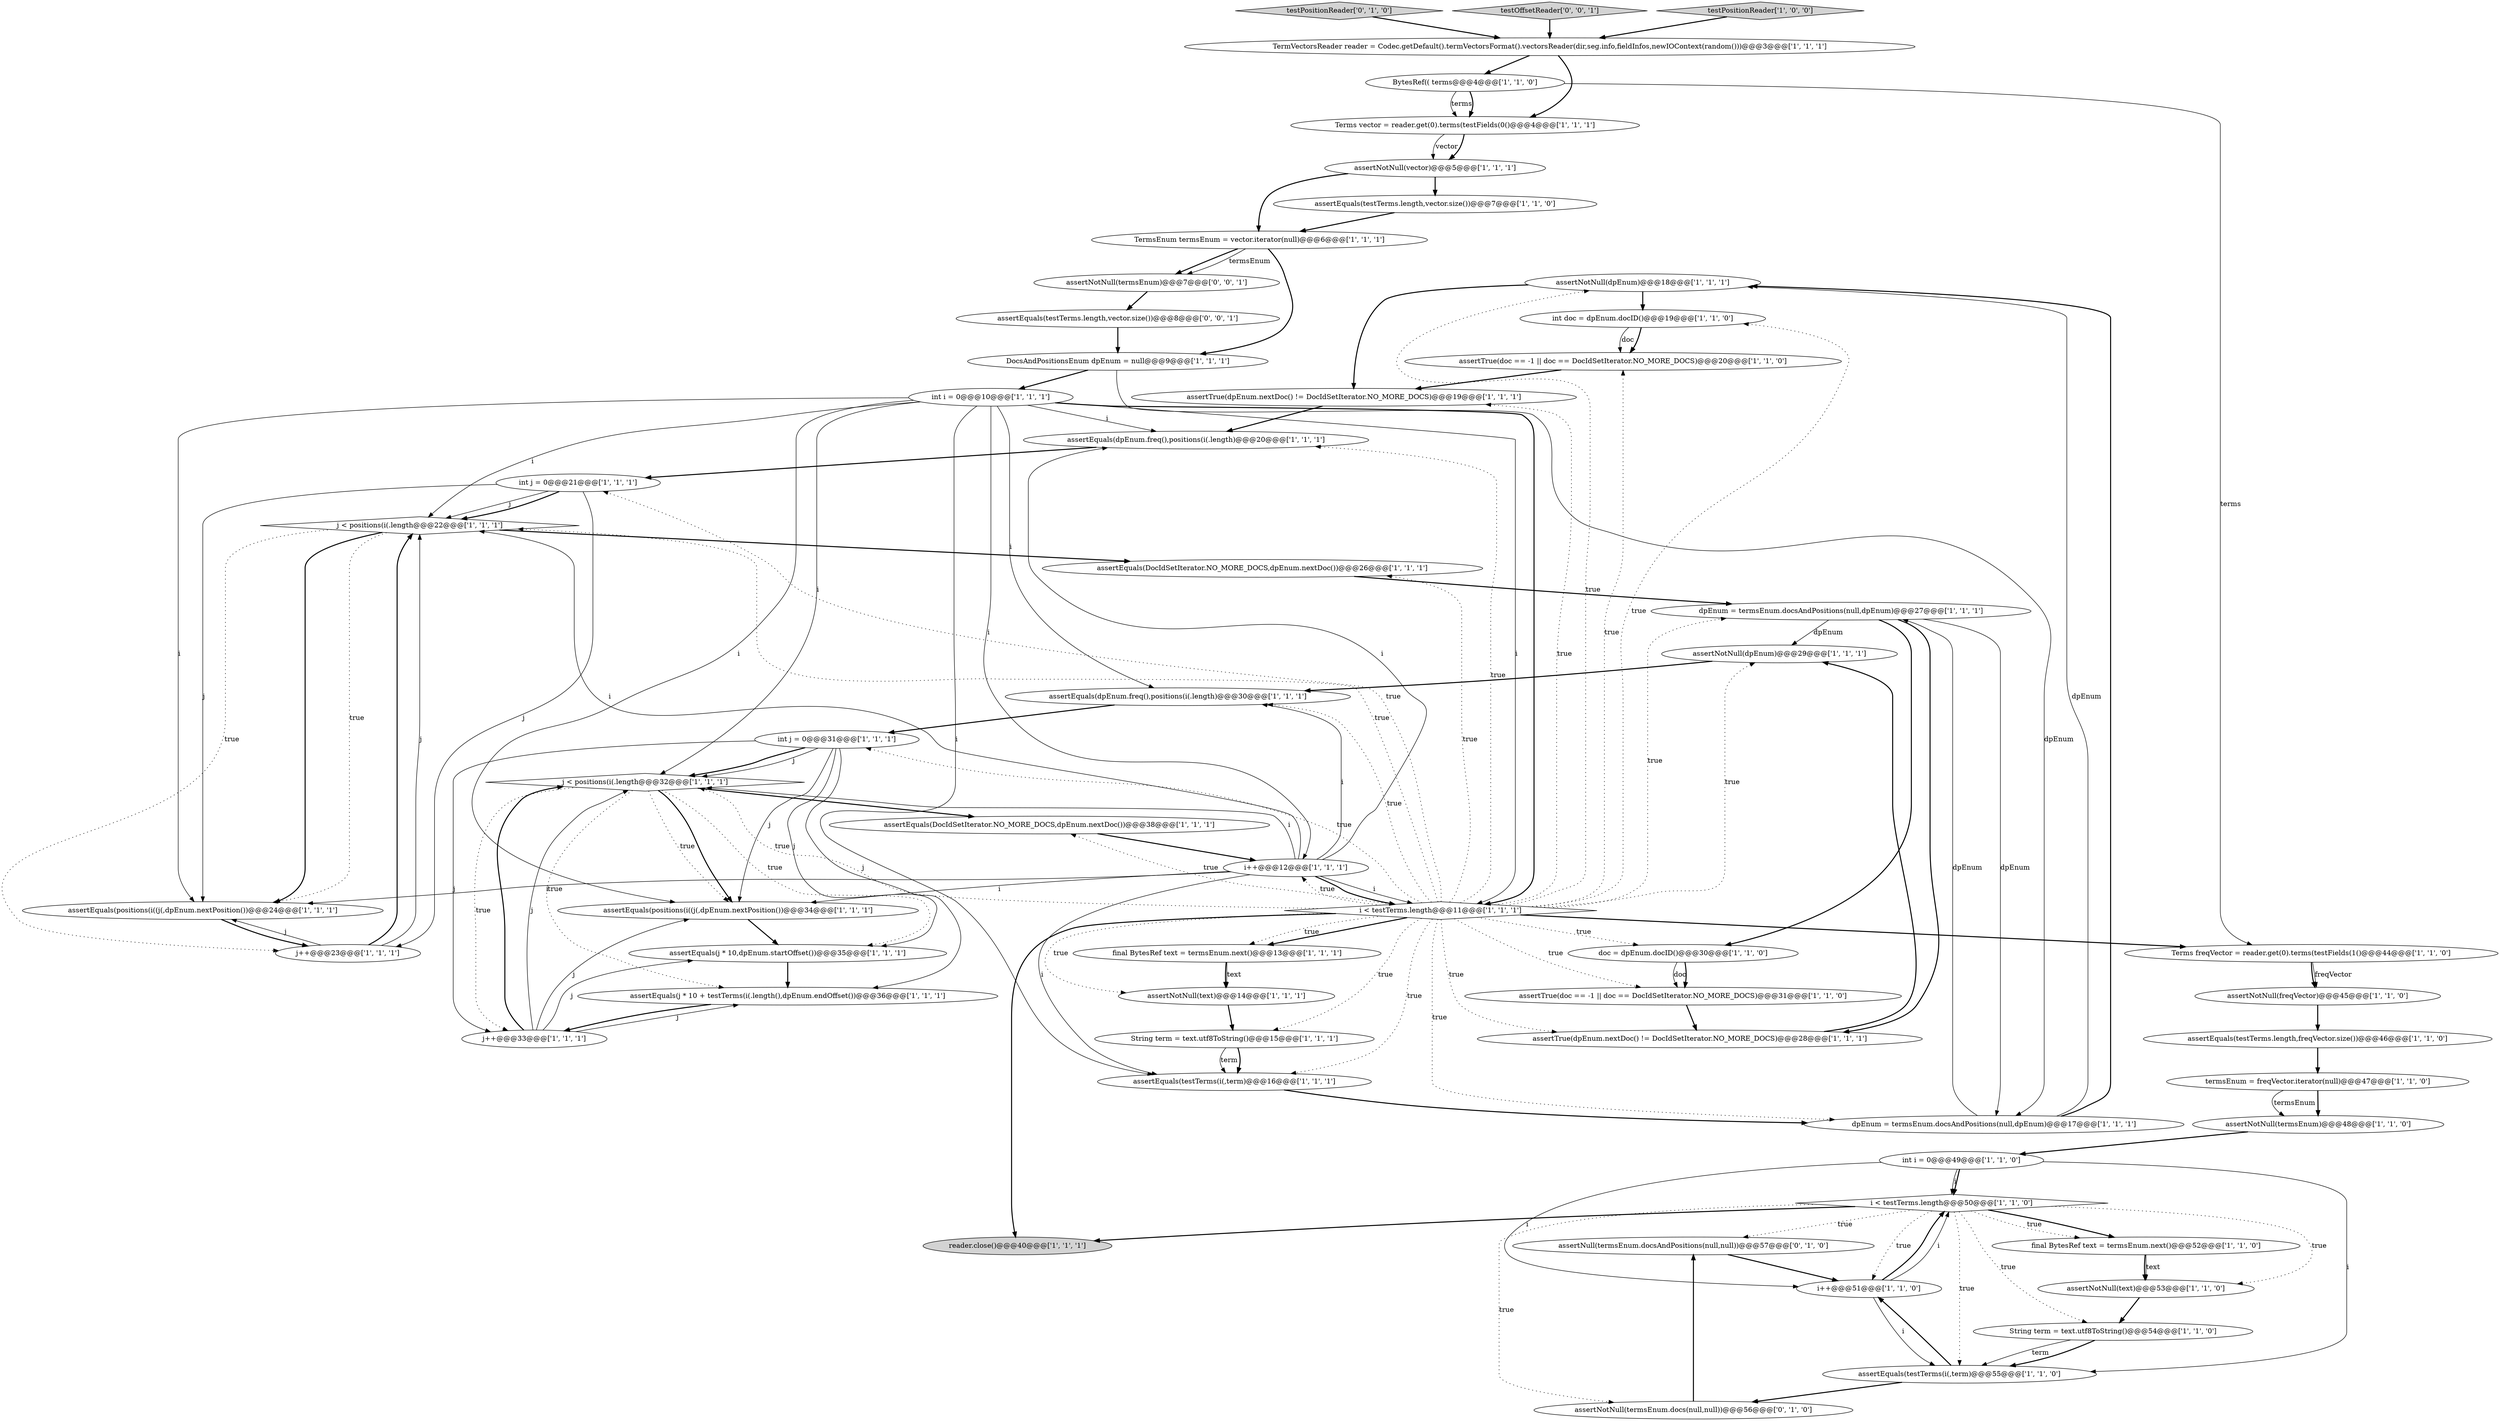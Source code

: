 digraph {
43 [style = filled, label = "assertNotNull(dpEnum)@@@18@@@['1', '1', '1']", fillcolor = white, shape = ellipse image = "AAA0AAABBB1BBB"];
8 [style = filled, label = "int j = 0@@@21@@@['1', '1', '1']", fillcolor = white, shape = ellipse image = "AAA0AAABBB1BBB"];
16 [style = filled, label = "final BytesRef text = termsEnum.next()@@@13@@@['1', '1', '1']", fillcolor = white, shape = ellipse image = "AAA0AAABBB1BBB"];
52 [style = filled, label = "assertNull(termsEnum.docsAndPositions(null,null))@@@57@@@['0', '1', '0']", fillcolor = white, shape = ellipse image = "AAA1AAABBB2BBB"];
37 [style = filled, label = "assertNotNull(freqVector)@@@45@@@['1', '1', '0']", fillcolor = white, shape = ellipse image = "AAA0AAABBB1BBB"];
9 [style = filled, label = "termsEnum = freqVector.iterator(null)@@@47@@@['1', '1', '0']", fillcolor = white, shape = ellipse image = "AAA0AAABBB1BBB"];
53 [style = filled, label = "testPositionReader['0', '1', '0']", fillcolor = lightgray, shape = diamond image = "AAA0AAABBB2BBB"];
4 [style = filled, label = "Terms vector = reader.get(0).terms(testFields(0()@@@4@@@['1', '1', '1']", fillcolor = white, shape = ellipse image = "AAA0AAABBB1BBB"];
50 [style = filled, label = "assertNotNull(vector)@@@5@@@['1', '1', '1']", fillcolor = white, shape = ellipse image = "AAA0AAABBB1BBB"];
0 [style = filled, label = "int j = 0@@@31@@@['1', '1', '1']", fillcolor = white, shape = ellipse image = "AAA0AAABBB1BBB"];
3 [style = filled, label = "j < positions(i(.length@@@22@@@['1', '1', '1']", fillcolor = white, shape = diamond image = "AAA0AAABBB1BBB"];
13 [style = filled, label = "BytesRef(( terms@@@4@@@['1', '1', '0']", fillcolor = white, shape = ellipse image = "AAA0AAABBB1BBB"];
56 [style = filled, label = "testOffsetReader['0', '0', '1']", fillcolor = lightgray, shape = diamond image = "AAA0AAABBB3BBB"];
11 [style = filled, label = "i < testTerms.length@@@11@@@['1', '1', '1']", fillcolor = white, shape = diamond image = "AAA0AAABBB1BBB"];
18 [style = filled, label = "reader.close()@@@40@@@['1', '1', '1']", fillcolor = lightgray, shape = ellipse image = "AAA0AAABBB1BBB"];
38 [style = filled, label = "i < testTerms.length@@@50@@@['1', '1', '0']", fillcolor = white, shape = diamond image = "AAA0AAABBB1BBB"];
48 [style = filled, label = "i++@@@12@@@['1', '1', '1']", fillcolor = white, shape = ellipse image = "AAA0AAABBB1BBB"];
36 [style = filled, label = "int i = 0@@@10@@@['1', '1', '1']", fillcolor = white, shape = ellipse image = "AAA0AAABBB1BBB"];
22 [style = filled, label = "int doc = dpEnum.docID()@@@19@@@['1', '1', '0']", fillcolor = white, shape = ellipse image = "AAA0AAABBB1BBB"];
10 [style = filled, label = "assertNotNull(dpEnum)@@@29@@@['1', '1', '1']", fillcolor = white, shape = ellipse image = "AAA0AAABBB1BBB"];
55 [style = filled, label = "assertNotNull(termsEnum)@@@7@@@['0', '0', '1']", fillcolor = white, shape = ellipse image = "AAA0AAABBB3BBB"];
1 [style = filled, label = "assertEquals(testTerms.length,vector.size())@@@7@@@['1', '1', '0']", fillcolor = white, shape = ellipse image = "AAA0AAABBB1BBB"];
17 [style = filled, label = "Terms freqVector = reader.get(0).terms(testFields(1()@@@44@@@['1', '1', '0']", fillcolor = white, shape = ellipse image = "AAA0AAABBB1BBB"];
19 [style = filled, label = "assertEquals(dpEnum.freq(),positions(i(.length)@@@30@@@['1', '1', '1']", fillcolor = white, shape = ellipse image = "AAA0AAABBB1BBB"];
31 [style = filled, label = "assertTrue(doc == -1 || doc == DocIdSetIterator.NO_MORE_DOCS)@@@31@@@['1', '1', '0']", fillcolor = white, shape = ellipse image = "AAA0AAABBB1BBB"];
32 [style = filled, label = "assertEquals(positions(i((j(,dpEnum.nextPosition())@@@24@@@['1', '1', '1']", fillcolor = white, shape = ellipse image = "AAA0AAABBB1BBB"];
45 [style = filled, label = "j < positions(i(.length@@@32@@@['1', '1', '1']", fillcolor = white, shape = diamond image = "AAA0AAABBB1BBB"];
6 [style = filled, label = "assertTrue(doc == -1 || doc == DocIdSetIterator.NO_MORE_DOCS)@@@20@@@['1', '1', '0']", fillcolor = white, shape = ellipse image = "AAA0AAABBB1BBB"];
42 [style = filled, label = "TermsEnum termsEnum = vector.iterator(null)@@@6@@@['1', '1', '1']", fillcolor = white, shape = ellipse image = "AAA0AAABBB1BBB"];
40 [style = filled, label = "assertEquals(DocIdSetIterator.NO_MORE_DOCS,dpEnum.nextDoc())@@@26@@@['1', '1', '1']", fillcolor = white, shape = ellipse image = "AAA0AAABBB1BBB"];
28 [style = filled, label = "assertEquals(positions(i((j(,dpEnum.nextPosition())@@@34@@@['1', '1', '1']", fillcolor = white, shape = ellipse image = "AAA0AAABBB1BBB"];
20 [style = filled, label = "assertEquals(testTerms.length,freqVector.size())@@@46@@@['1', '1', '0']", fillcolor = white, shape = ellipse image = "AAA0AAABBB1BBB"];
14 [style = filled, label = "DocsAndPositionsEnum dpEnum = null@@@9@@@['1', '1', '1']", fillcolor = white, shape = ellipse image = "AAA0AAABBB1BBB"];
23 [style = filled, label = "assertNotNull(text)@@@14@@@['1', '1', '1']", fillcolor = white, shape = ellipse image = "AAA0AAABBB1BBB"];
54 [style = filled, label = "assertNotNull(termsEnum.docs(null,null))@@@56@@@['0', '1', '0']", fillcolor = white, shape = ellipse image = "AAA1AAABBB2BBB"];
35 [style = filled, label = "final BytesRef text = termsEnum.next()@@@52@@@['1', '1', '0']", fillcolor = white, shape = ellipse image = "AAA0AAABBB1BBB"];
41 [style = filled, label = "assertEquals(dpEnum.freq(),positions(i(.length)@@@20@@@['1', '1', '1']", fillcolor = white, shape = ellipse image = "AAA0AAABBB1BBB"];
49 [style = filled, label = "testPositionReader['1', '0', '0']", fillcolor = lightgray, shape = diamond image = "AAA0AAABBB1BBB"];
26 [style = filled, label = "assertNotNull(termsEnum)@@@48@@@['1', '1', '0']", fillcolor = white, shape = ellipse image = "AAA0AAABBB1BBB"];
15 [style = filled, label = "int i = 0@@@49@@@['1', '1', '0']", fillcolor = white, shape = ellipse image = "AAA0AAABBB1BBB"];
46 [style = filled, label = "assertEquals(DocIdSetIterator.NO_MORE_DOCS,dpEnum.nextDoc())@@@38@@@['1', '1', '1']", fillcolor = white, shape = ellipse image = "AAA0AAABBB1BBB"];
57 [style = filled, label = "assertEquals(testTerms.length,vector.size())@@@8@@@['0', '0', '1']", fillcolor = white, shape = ellipse image = "AAA0AAABBB3BBB"];
34 [style = filled, label = "String term = text.utf8ToString()@@@54@@@['1', '1', '0']", fillcolor = white, shape = ellipse image = "AAA0AAABBB1BBB"];
5 [style = filled, label = "i++@@@51@@@['1', '1', '0']", fillcolor = white, shape = ellipse image = "AAA0AAABBB1BBB"];
12 [style = filled, label = "doc = dpEnum.docID()@@@30@@@['1', '1', '0']", fillcolor = white, shape = ellipse image = "AAA0AAABBB1BBB"];
21 [style = filled, label = "assertTrue(dpEnum.nextDoc() != DocIdSetIterator.NO_MORE_DOCS)@@@19@@@['1', '1', '1']", fillcolor = white, shape = ellipse image = "AAA0AAABBB1BBB"];
25 [style = filled, label = "j++@@@33@@@['1', '1', '1']", fillcolor = white, shape = ellipse image = "AAA0AAABBB1BBB"];
2 [style = filled, label = "assertNotNull(text)@@@53@@@['1', '1', '0']", fillcolor = white, shape = ellipse image = "AAA0AAABBB1BBB"];
30 [style = filled, label = "assertTrue(dpEnum.nextDoc() != DocIdSetIterator.NO_MORE_DOCS)@@@28@@@['1', '1', '1']", fillcolor = white, shape = ellipse image = "AAA0AAABBB1BBB"];
24 [style = filled, label = "TermVectorsReader reader = Codec.getDefault().termVectorsFormat().vectorsReader(dir,seg.info,fieldInfos,newIOContext(random()))@@@3@@@['1', '1', '1']", fillcolor = white, shape = ellipse image = "AAA0AAABBB1BBB"];
39 [style = filled, label = "assertEquals(j * 10,dpEnum.startOffset())@@@35@@@['1', '1', '1']", fillcolor = white, shape = ellipse image = "AAA0AAABBB1BBB"];
47 [style = filled, label = "j++@@@23@@@['1', '1', '1']", fillcolor = white, shape = ellipse image = "AAA0AAABBB1BBB"];
51 [style = filled, label = "assertEquals(testTerms(i(,term)@@@55@@@['1', '1', '0']", fillcolor = white, shape = ellipse image = "AAA0AAABBB1BBB"];
44 [style = filled, label = "dpEnum = termsEnum.docsAndPositions(null,dpEnum)@@@27@@@['1', '1', '1']", fillcolor = white, shape = ellipse image = "AAA0AAABBB1BBB"];
27 [style = filled, label = "dpEnum = termsEnum.docsAndPositions(null,dpEnum)@@@17@@@['1', '1', '1']", fillcolor = white, shape = ellipse image = "AAA0AAABBB1BBB"];
29 [style = filled, label = "assertEquals(testTerms(i(,term)@@@16@@@['1', '1', '1']", fillcolor = white, shape = ellipse image = "AAA0AAABBB1BBB"];
33 [style = filled, label = "String term = text.utf8ToString()@@@15@@@['1', '1', '1']", fillcolor = white, shape = ellipse image = "AAA0AAABBB1BBB"];
7 [style = filled, label = "assertEquals(j * 10 + testTerms(i(.length(),dpEnum.endOffset())@@@36@@@['1', '1', '1']", fillcolor = white, shape = ellipse image = "AAA0AAABBB1BBB"];
11->23 [style = dotted, label="true"];
24->13 [style = bold, label=""];
17->37 [style = solid, label="freqVector"];
25->28 [style = solid, label="j"];
42->55 [style = bold, label=""];
12->31 [style = solid, label="doc"];
48->29 [style = solid, label="i"];
11->40 [style = dotted, label="true"];
11->43 [style = dotted, label="true"];
2->34 [style = bold, label=""];
51->54 [style = bold, label=""];
19->0 [style = bold, label=""];
11->16 [style = bold, label=""];
11->21 [style = dotted, label="true"];
6->21 [style = bold, label=""];
45->46 [style = bold, label=""];
45->39 [style = dotted, label="true"];
16->23 [style = bold, label=""];
11->19 [style = dotted, label="true"];
28->39 [style = bold, label=""];
44->30 [style = bold, label=""];
48->11 [style = solid, label="i"];
48->19 [style = solid, label="i"];
0->25 [style = solid, label="j"];
38->35 [style = bold, label=""];
36->19 [style = solid, label="i"];
38->5 [style = dotted, label="true"];
47->3 [style = bold, label=""];
9->26 [style = bold, label=""];
3->47 [style = dotted, label="true"];
5->38 [style = bold, label=""];
47->3 [style = solid, label="j"];
33->29 [style = bold, label=""];
3->40 [style = bold, label=""];
38->52 [style = dotted, label="true"];
11->46 [style = dotted, label="true"];
42->55 [style = solid, label="termsEnum"];
11->10 [style = dotted, label="true"];
37->20 [style = bold, label=""];
11->12 [style = dotted, label="true"];
11->45 [style = dotted, label="true"];
15->38 [style = bold, label=""];
38->18 [style = bold, label=""];
8->3 [style = solid, label="j"];
11->30 [style = dotted, label="true"];
38->2 [style = dotted, label="true"];
23->33 [style = bold, label=""];
57->14 [style = bold, label=""];
11->29 [style = dotted, label="true"];
13->4 [style = solid, label="terms"];
11->18 [style = bold, label=""];
34->51 [style = bold, label=""];
11->17 [style = bold, label=""];
5->38 [style = solid, label="i"];
48->32 [style = solid, label="i"];
8->3 [style = bold, label=""];
12->31 [style = bold, label=""];
27->44 [style = solid, label="dpEnum"];
11->16 [style = dotted, label="true"];
0->45 [style = solid, label="j"];
45->28 [style = bold, label=""];
48->28 [style = solid, label="i"];
11->27 [style = dotted, label="true"];
11->6 [style = dotted, label="true"];
50->1 [style = bold, label=""];
25->45 [style = bold, label=""];
45->7 [style = dotted, label="true"];
47->32 [style = solid, label="j"];
14->27 [style = solid, label="dpEnum"];
38->35 [style = dotted, label="true"];
11->41 [style = dotted, label="true"];
34->51 [style = solid, label="term"];
53->24 [style = bold, label=""];
5->51 [style = solid, label="i"];
27->43 [style = solid, label="dpEnum"];
14->36 [style = bold, label=""];
11->33 [style = dotted, label="true"];
11->3 [style = dotted, label="true"];
29->27 [style = bold, label=""];
35->2 [style = bold, label=""];
13->4 [style = bold, label=""];
38->34 [style = dotted, label="true"];
22->6 [style = bold, label=""];
13->17 [style = solid, label="terms"];
46->48 [style = bold, label=""];
24->4 [style = bold, label=""];
15->5 [style = solid, label="i"];
0->45 [style = bold, label=""];
22->6 [style = solid, label="doc"];
36->28 [style = solid, label="i"];
54->52 [style = bold, label=""];
17->37 [style = bold, label=""];
26->15 [style = bold, label=""];
36->32 [style = solid, label="i"];
36->29 [style = solid, label="i"];
25->7 [style = solid, label="j"];
33->29 [style = solid, label="term"];
41->8 [style = bold, label=""];
7->25 [style = bold, label=""];
52->5 [style = bold, label=""];
45->25 [style = dotted, label="true"];
36->11 [style = bold, label=""];
36->48 [style = solid, label="i"];
31->30 [style = bold, label=""];
20->9 [style = bold, label=""];
44->27 [style = solid, label="dpEnum"];
56->24 [style = bold, label=""];
42->14 [style = bold, label=""];
25->45 [style = solid, label="j"];
43->22 [style = bold, label=""];
36->3 [style = solid, label="i"];
11->48 [style = dotted, label="true"];
8->32 [style = solid, label="j"];
4->50 [style = solid, label="vector"];
21->41 [style = bold, label=""];
36->41 [style = solid, label="i"];
51->5 [style = bold, label=""];
0->39 [style = solid, label="j"];
38->51 [style = dotted, label="true"];
44->12 [style = bold, label=""];
4->50 [style = bold, label=""];
25->39 [style = solid, label="j"];
48->41 [style = solid, label="i"];
49->24 [style = bold, label=""];
38->54 [style = dotted, label="true"];
35->2 [style = solid, label="text"];
36->45 [style = solid, label="i"];
11->0 [style = dotted, label="true"];
50->42 [style = bold, label=""];
30->10 [style = bold, label=""];
16->23 [style = solid, label="text"];
3->32 [style = bold, label=""];
15->38 [style = solid, label="i"];
45->28 [style = dotted, label="true"];
0->7 [style = solid, label="j"];
55->57 [style = bold, label=""];
10->19 [style = bold, label=""];
11->31 [style = dotted, label="true"];
43->21 [style = bold, label=""];
40->44 [style = bold, label=""];
39->7 [style = bold, label=""];
11->8 [style = dotted, label="true"];
36->11 [style = solid, label="i"];
48->11 [style = bold, label=""];
48->3 [style = solid, label="i"];
0->28 [style = solid, label="j"];
11->44 [style = dotted, label="true"];
27->43 [style = bold, label=""];
9->26 [style = solid, label="termsEnum"];
15->51 [style = solid, label="i"];
32->47 [style = bold, label=""];
11->22 [style = dotted, label="true"];
8->47 [style = solid, label="j"];
44->10 [style = solid, label="dpEnum"];
48->45 [style = solid, label="i"];
3->32 [style = dotted, label="true"];
1->42 [style = bold, label=""];
}
